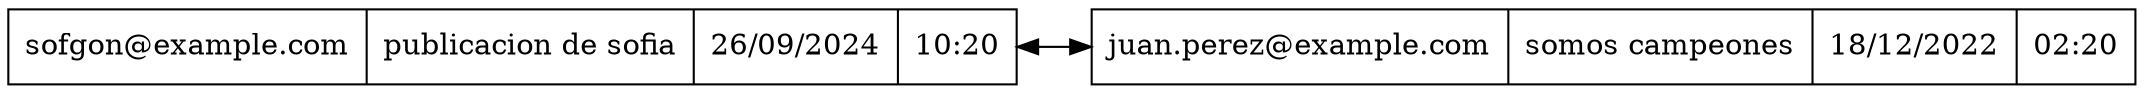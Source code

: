 digraph G {
rankdir=LR;
node [shape=record];
Nodo0 [label="{sofgon@example.com | publicacion de sofia | 26/09/2024 | 10:20}"];
Nodo0 -> Nodo1 [dir=both];
Nodo1 [label="{juan.perez@example.com | somos campeones | 18/12/2022 | 02:20}"];
}
